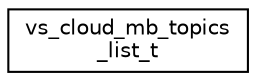 digraph "Graphical Class Hierarchy"
{
 // LATEX_PDF_SIZE
  edge [fontname="Helvetica",fontsize="10",labelfontname="Helvetica",labelfontsize="10"];
  node [fontname="Helvetica",fontsize="10",shape=record];
  rankdir="LR";
  Node0 [label="vs_cloud_mb_topics\l_list_t",height=0.2,width=0.4,color="black", fillcolor="white", style="filled",URL="$structvs__cloud__mb__topics__list__t.html",tooltip="List of available topics."];
}
